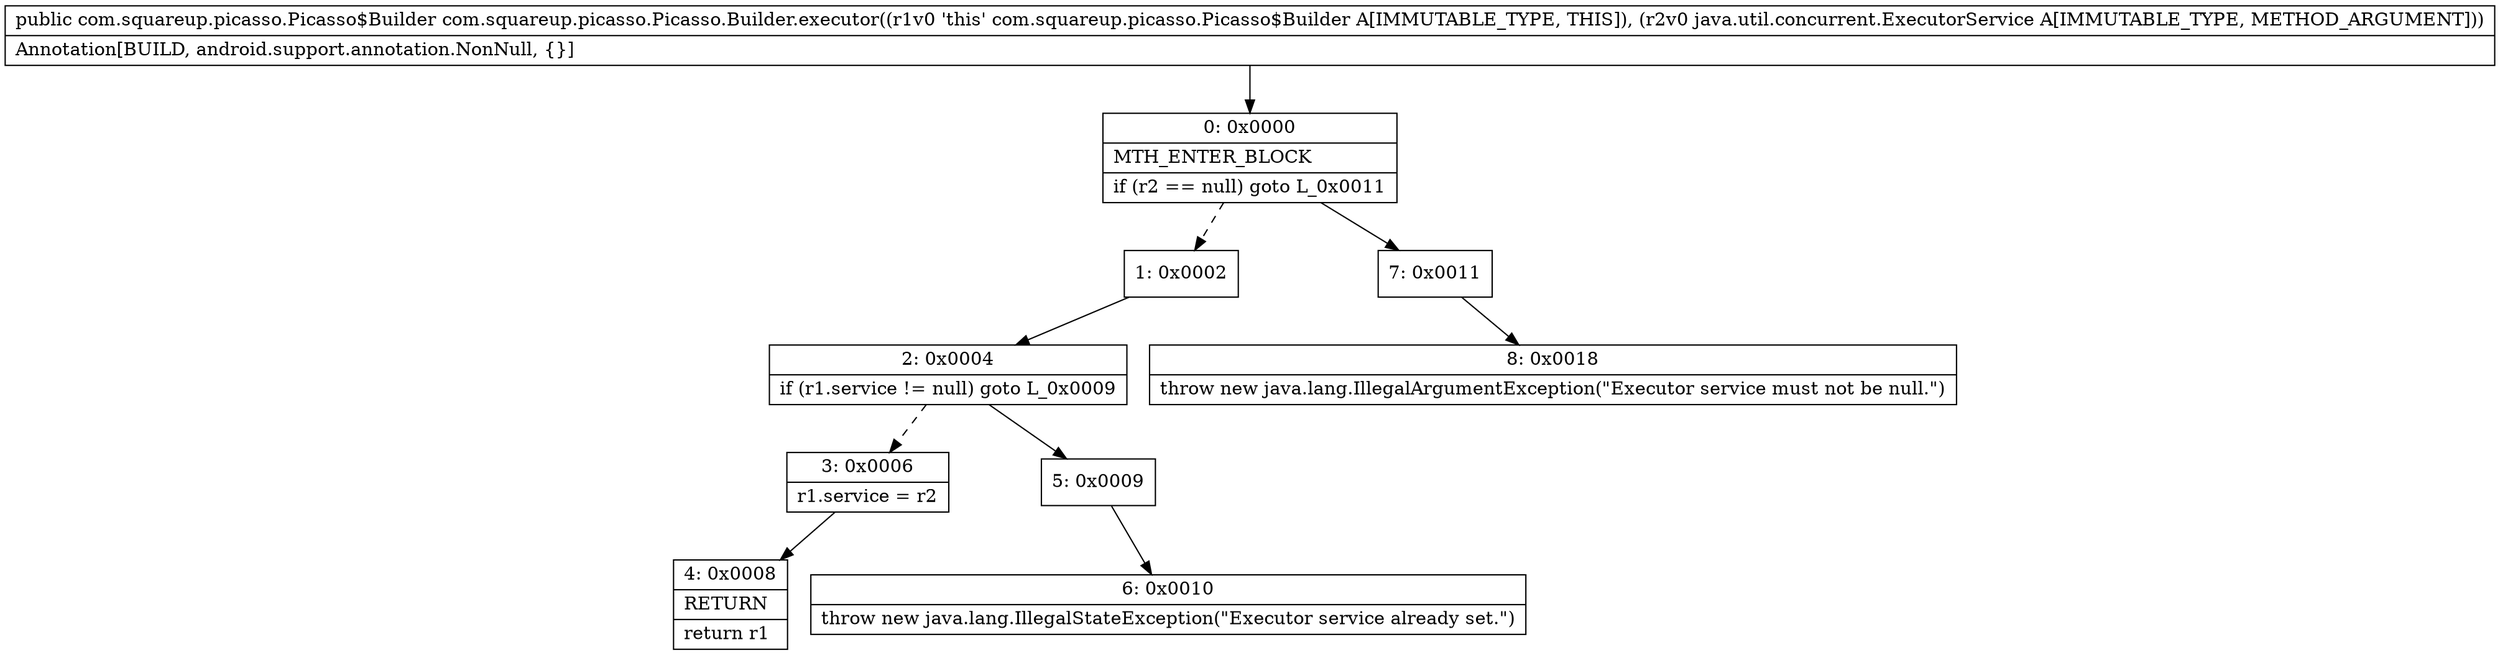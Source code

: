 digraph "CFG forcom.squareup.picasso.Picasso.Builder.executor(Ljava\/util\/concurrent\/ExecutorService;)Lcom\/squareup\/picasso\/Picasso$Builder;" {
Node_0 [shape=record,label="{0\:\ 0x0000|MTH_ENTER_BLOCK\l|if (r2 == null) goto L_0x0011\l}"];
Node_1 [shape=record,label="{1\:\ 0x0002}"];
Node_2 [shape=record,label="{2\:\ 0x0004|if (r1.service != null) goto L_0x0009\l}"];
Node_3 [shape=record,label="{3\:\ 0x0006|r1.service = r2\l}"];
Node_4 [shape=record,label="{4\:\ 0x0008|RETURN\l|return r1\l}"];
Node_5 [shape=record,label="{5\:\ 0x0009}"];
Node_6 [shape=record,label="{6\:\ 0x0010|throw new java.lang.IllegalStateException(\"Executor service already set.\")\l}"];
Node_7 [shape=record,label="{7\:\ 0x0011}"];
Node_8 [shape=record,label="{8\:\ 0x0018|throw new java.lang.IllegalArgumentException(\"Executor service must not be null.\")\l}"];
MethodNode[shape=record,label="{public com.squareup.picasso.Picasso$Builder com.squareup.picasso.Picasso.Builder.executor((r1v0 'this' com.squareup.picasso.Picasso$Builder A[IMMUTABLE_TYPE, THIS]), (r2v0 java.util.concurrent.ExecutorService A[IMMUTABLE_TYPE, METHOD_ARGUMENT]))  | Annotation[BUILD, android.support.annotation.NonNull, \{\}]\l}"];
MethodNode -> Node_0;
Node_0 -> Node_1[style=dashed];
Node_0 -> Node_7;
Node_1 -> Node_2;
Node_2 -> Node_3[style=dashed];
Node_2 -> Node_5;
Node_3 -> Node_4;
Node_5 -> Node_6;
Node_7 -> Node_8;
}

